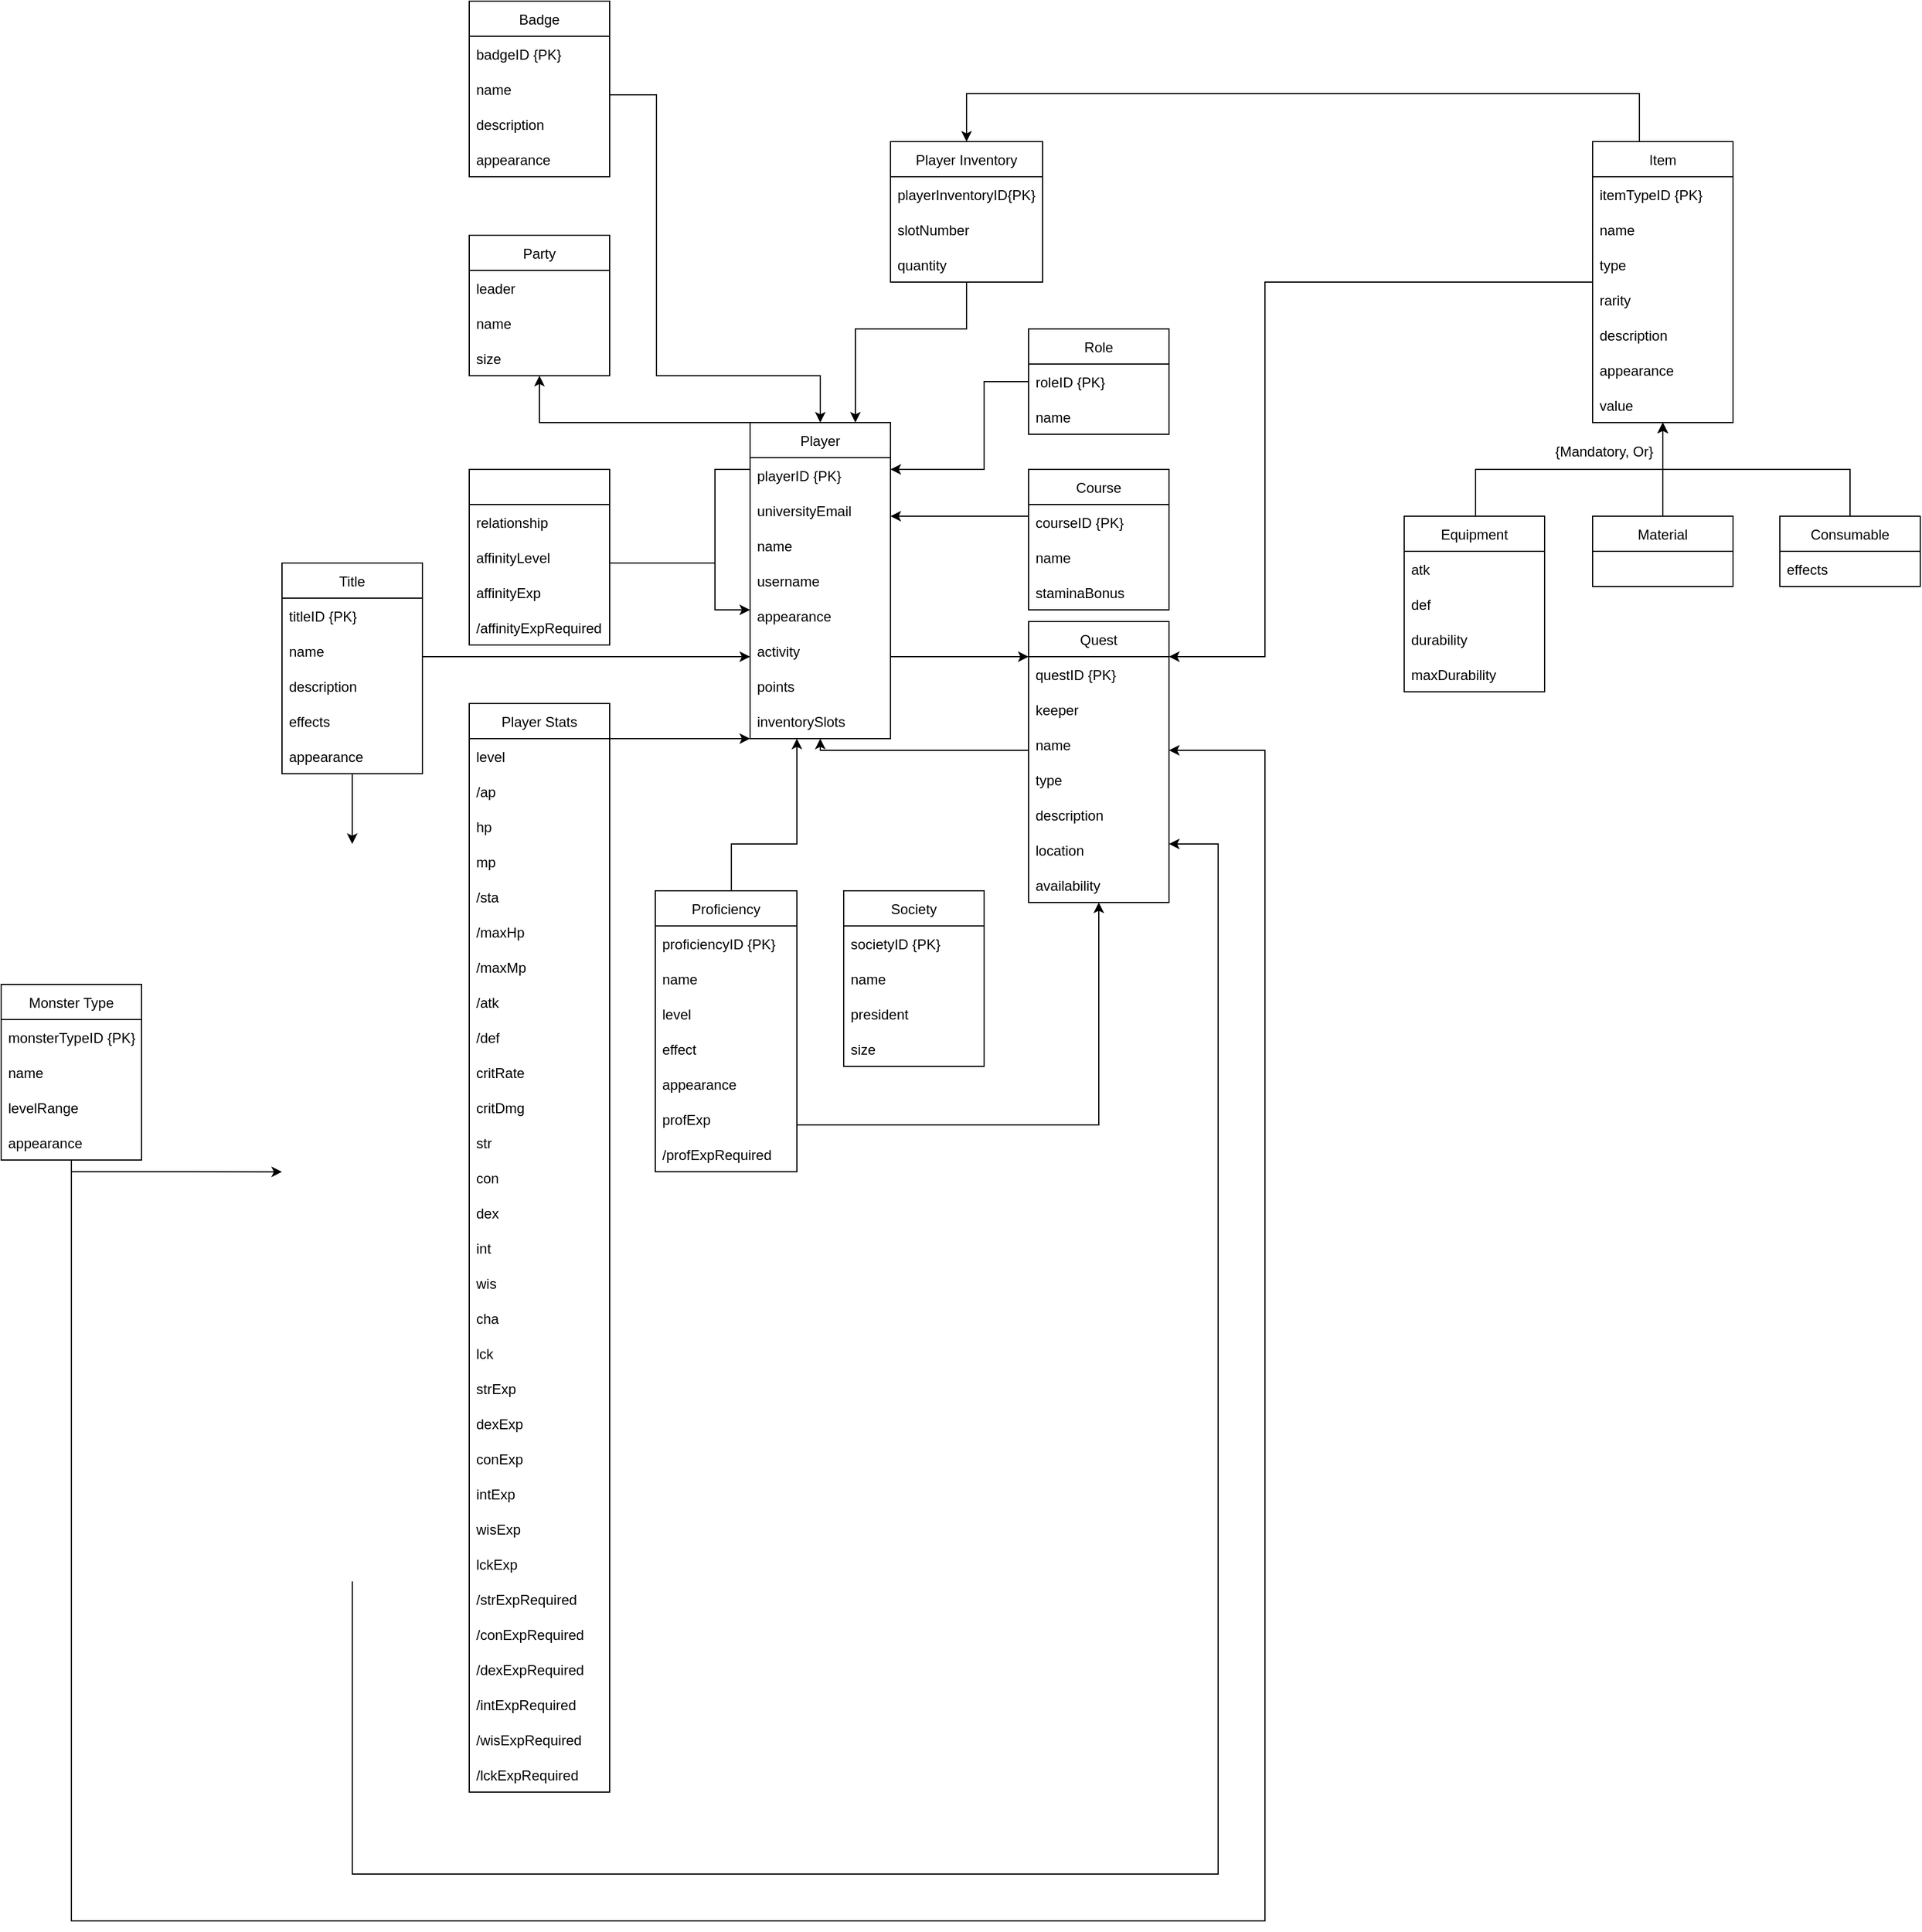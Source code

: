 <mxfile version="16.5.1" type="device"><diagram id="wnsr5wRF0LqQwmhn-hM7" name="Page-1"><mxGraphModel dx="2425" dy="1980" grid="1" gridSize="10" guides="1" tooltips="1" connect="1" arrows="1" fold="1" page="1" pageScale="1" pageWidth="827" pageHeight="1169" math="0" shadow="0"><root><mxCell id="0"/><mxCell id="1" parent="0"/><mxCell id="oxIqMYcajegTAHgUlQGs-1" style="edgeStyle=orthogonalEdgeStyle;rounded=0;orthogonalLoop=1;jettySize=auto;html=1;endArrow=classic;endFill=1;strokeColor=default;" edge="1" parent="1" source="oxIqMYcajegTAHgUlQGs-3" target="oxIqMYcajegTAHgUlQGs-113"><mxGeometry relative="1" as="geometry"><Array as="points"><mxPoint x="440" y="240"/><mxPoint x="440" y="240"/></Array></mxGeometry></mxCell><mxCell id="oxIqMYcajegTAHgUlQGs-2" style="edgeStyle=orthogonalEdgeStyle;rounded=0;orthogonalLoop=1;jettySize=auto;html=1;endArrow=classic;endFill=1;strokeColor=default;" edge="1" parent="1" source="oxIqMYcajegTAHgUlQGs-3" target="oxIqMYcajegTAHgUlQGs-151"><mxGeometry relative="1" as="geometry"><Array as="points"><mxPoint x="60" y="40"/></Array></mxGeometry></mxCell><mxCell id="oxIqMYcajegTAHgUlQGs-3" value="Player" style="swimlane;fontStyle=0;childLayout=stackLayout;horizontal=1;startSize=30;horizontalStack=0;resizeParent=1;resizeParentMax=0;resizeLast=0;collapsible=1;marginBottom=0;" vertex="1" parent="1"><mxGeometry x="240" y="40" width="120" height="270" as="geometry"/></mxCell><mxCell id="oxIqMYcajegTAHgUlQGs-4" value="playerID {PK}" style="text;strokeColor=none;fillColor=none;align=left;verticalAlign=middle;spacingLeft=4;spacingRight=4;overflow=hidden;points=[[0,0.5],[1,0.5]];portConstraint=eastwest;rotatable=0;" vertex="1" parent="oxIqMYcajegTAHgUlQGs-3"><mxGeometry y="30" width="120" height="30" as="geometry"/></mxCell><mxCell id="oxIqMYcajegTAHgUlQGs-5" value="universityEmail" style="text;strokeColor=none;fillColor=none;align=left;verticalAlign=middle;spacingLeft=4;spacingRight=4;overflow=hidden;points=[[0,0.5],[1,0.5]];portConstraint=eastwest;rotatable=0;" vertex="1" parent="oxIqMYcajegTAHgUlQGs-3"><mxGeometry y="60" width="120" height="30" as="geometry"/></mxCell><mxCell id="oxIqMYcajegTAHgUlQGs-6" value="name" style="text;strokeColor=none;fillColor=none;align=left;verticalAlign=middle;spacingLeft=4;spacingRight=4;overflow=hidden;points=[[0,0.5],[1,0.5]];portConstraint=eastwest;rotatable=0;" vertex="1" parent="oxIqMYcajegTAHgUlQGs-3"><mxGeometry y="90" width="120" height="30" as="geometry"/></mxCell><mxCell id="oxIqMYcajegTAHgUlQGs-7" value="username" style="text;strokeColor=none;fillColor=none;align=left;verticalAlign=middle;spacingLeft=4;spacingRight=4;overflow=hidden;points=[[0,0.5],[1,0.5]];portConstraint=eastwest;rotatable=0;" vertex="1" parent="oxIqMYcajegTAHgUlQGs-3"><mxGeometry y="120" width="120" height="30" as="geometry"/></mxCell><mxCell id="oxIqMYcajegTAHgUlQGs-8" value="appearance" style="text;strokeColor=none;fillColor=none;align=left;verticalAlign=middle;spacingLeft=4;spacingRight=4;overflow=hidden;points=[[0,0.5],[1,0.5]];portConstraint=eastwest;rotatable=0;" vertex="1" parent="oxIqMYcajegTAHgUlQGs-3"><mxGeometry y="150" width="120" height="30" as="geometry"/></mxCell><mxCell id="oxIqMYcajegTAHgUlQGs-9" value="activity" style="text;strokeColor=none;fillColor=none;align=left;verticalAlign=middle;spacingLeft=4;spacingRight=4;overflow=hidden;points=[[0,0.5],[1,0.5]];portConstraint=eastwest;rotatable=0;" vertex="1" parent="oxIqMYcajegTAHgUlQGs-3"><mxGeometry y="180" width="120" height="30" as="geometry"/></mxCell><mxCell id="oxIqMYcajegTAHgUlQGs-10" value="points" style="text;strokeColor=none;fillColor=none;align=left;verticalAlign=middle;spacingLeft=4;spacingRight=4;overflow=hidden;points=[[0,0.5],[1,0.5]];portConstraint=eastwest;rotatable=0;" vertex="1" parent="oxIqMYcajegTAHgUlQGs-3"><mxGeometry y="210" width="120" height="30" as="geometry"/></mxCell><mxCell id="oxIqMYcajegTAHgUlQGs-11" value="inventorySlots" style="text;strokeColor=none;fillColor=none;align=left;verticalAlign=middle;spacingLeft=4;spacingRight=4;overflow=hidden;points=[[0,0.5],[1,0.5]];portConstraint=eastwest;rotatable=0;" vertex="1" parent="oxIqMYcajegTAHgUlQGs-3"><mxGeometry y="240" width="120" height="30" as="geometry"/></mxCell><mxCell id="oxIqMYcajegTAHgUlQGs-13" style="edgeStyle=orthogonalEdgeStyle;rounded=0;orthogonalLoop=1;jettySize=auto;html=1;endArrow=classic;endFill=1;strokeColor=default;" edge="1" parent="1" source="oxIqMYcajegTAHgUlQGs-14" target="oxIqMYcajegTAHgUlQGs-3"><mxGeometry relative="1" as="geometry"><Array as="points"><mxPoint x="240" y="290"/><mxPoint x="240" y="290"/></Array></mxGeometry></mxCell><mxCell id="oxIqMYcajegTAHgUlQGs-14" value="Player Stats" style="swimlane;fontStyle=0;childLayout=stackLayout;horizontal=1;startSize=30;horizontalStack=0;resizeParent=1;resizeParentMax=0;resizeLast=0;collapsible=1;marginBottom=0;" vertex="1" parent="1"><mxGeometry y="280" width="120" height="930" as="geometry"/></mxCell><mxCell id="oxIqMYcajegTAHgUlQGs-16" value="level" style="text;strokeColor=none;fillColor=none;align=left;verticalAlign=middle;spacingLeft=4;spacingRight=4;overflow=hidden;points=[[0,0.5],[1,0.5]];portConstraint=eastwest;rotatable=0;" vertex="1" parent="oxIqMYcajegTAHgUlQGs-14"><mxGeometry y="30" width="120" height="30" as="geometry"/></mxCell><mxCell id="oxIqMYcajegTAHgUlQGs-17" value="/ap" style="text;strokeColor=none;fillColor=none;align=left;verticalAlign=middle;spacingLeft=4;spacingRight=4;overflow=hidden;points=[[0,0.5],[1,0.5]];portConstraint=eastwest;rotatable=0;" vertex="1" parent="oxIqMYcajegTAHgUlQGs-14"><mxGeometry y="60" width="120" height="30" as="geometry"/></mxCell><mxCell id="oxIqMYcajegTAHgUlQGs-18" value="hp" style="text;strokeColor=none;fillColor=none;align=left;verticalAlign=middle;spacingLeft=4;spacingRight=4;overflow=hidden;points=[[0,0.5],[1,0.5]];portConstraint=eastwest;rotatable=0;" vertex="1" parent="oxIqMYcajegTAHgUlQGs-14"><mxGeometry y="90" width="120" height="30" as="geometry"/></mxCell><mxCell id="oxIqMYcajegTAHgUlQGs-19" value="mp" style="text;strokeColor=none;fillColor=none;align=left;verticalAlign=middle;spacingLeft=4;spacingRight=4;overflow=hidden;points=[[0,0.5],[1,0.5]];portConstraint=eastwest;rotatable=0;" vertex="1" parent="oxIqMYcajegTAHgUlQGs-14"><mxGeometry y="120" width="120" height="30" as="geometry"/></mxCell><mxCell id="oxIqMYcajegTAHgUlQGs-20" value="/sta" style="text;strokeColor=none;fillColor=none;align=left;verticalAlign=middle;spacingLeft=4;spacingRight=4;overflow=hidden;points=[[0,0.5],[1,0.5]];portConstraint=eastwest;rotatable=0;" vertex="1" parent="oxIqMYcajegTAHgUlQGs-14"><mxGeometry y="150" width="120" height="30" as="geometry"/></mxCell><mxCell id="oxIqMYcajegTAHgUlQGs-21" value="/maxHp" style="text;strokeColor=none;fillColor=none;align=left;verticalAlign=middle;spacingLeft=4;spacingRight=4;overflow=hidden;points=[[0,0.5],[1,0.5]];portConstraint=eastwest;rotatable=0;" vertex="1" parent="oxIqMYcajegTAHgUlQGs-14"><mxGeometry y="180" width="120" height="30" as="geometry"/></mxCell><mxCell id="oxIqMYcajegTAHgUlQGs-22" value="/maxMp" style="text;strokeColor=none;fillColor=none;align=left;verticalAlign=middle;spacingLeft=4;spacingRight=4;overflow=hidden;points=[[0,0.5],[1,0.5]];portConstraint=eastwest;rotatable=0;" vertex="1" parent="oxIqMYcajegTAHgUlQGs-14"><mxGeometry y="210" width="120" height="30" as="geometry"/></mxCell><mxCell id="oxIqMYcajegTAHgUlQGs-23" value="/atk" style="text;strokeColor=none;fillColor=none;align=left;verticalAlign=middle;spacingLeft=4;spacingRight=4;overflow=hidden;points=[[0,0.5],[1,0.5]];portConstraint=eastwest;rotatable=0;" vertex="1" parent="oxIqMYcajegTAHgUlQGs-14"><mxGeometry y="240" width="120" height="30" as="geometry"/></mxCell><mxCell id="oxIqMYcajegTAHgUlQGs-24" value="/def" style="text;strokeColor=none;fillColor=none;align=left;verticalAlign=middle;spacingLeft=4;spacingRight=4;overflow=hidden;points=[[0,0.5],[1,0.5]];portConstraint=eastwest;rotatable=0;" vertex="1" parent="oxIqMYcajegTAHgUlQGs-14"><mxGeometry y="270" width="120" height="30" as="geometry"/></mxCell><mxCell id="oxIqMYcajegTAHgUlQGs-25" value="critRate" style="text;strokeColor=none;fillColor=none;align=left;verticalAlign=middle;spacingLeft=4;spacingRight=4;overflow=hidden;points=[[0,0.5],[1,0.5]];portConstraint=eastwest;rotatable=0;" vertex="1" parent="oxIqMYcajegTAHgUlQGs-14"><mxGeometry y="300" width="120" height="30" as="geometry"/></mxCell><mxCell id="oxIqMYcajegTAHgUlQGs-26" value="critDmg" style="text;strokeColor=none;fillColor=none;align=left;verticalAlign=middle;spacingLeft=4;spacingRight=4;overflow=hidden;points=[[0,0.5],[1,0.5]];portConstraint=eastwest;rotatable=0;" vertex="1" parent="oxIqMYcajegTAHgUlQGs-14"><mxGeometry y="330" width="120" height="30" as="geometry"/></mxCell><mxCell id="oxIqMYcajegTAHgUlQGs-27" value="str" style="text;strokeColor=none;fillColor=none;align=left;verticalAlign=middle;spacingLeft=4;spacingRight=4;overflow=hidden;points=[[0,0.5],[1,0.5]];portConstraint=eastwest;rotatable=0;" vertex="1" parent="oxIqMYcajegTAHgUlQGs-14"><mxGeometry y="360" width="120" height="30" as="geometry"/></mxCell><mxCell id="oxIqMYcajegTAHgUlQGs-28" value="con" style="text;strokeColor=none;fillColor=none;align=left;verticalAlign=middle;spacingLeft=4;spacingRight=4;overflow=hidden;points=[[0,0.5],[1,0.5]];portConstraint=eastwest;rotatable=0;" vertex="1" parent="oxIqMYcajegTAHgUlQGs-14"><mxGeometry y="390" width="120" height="30" as="geometry"/></mxCell><mxCell id="oxIqMYcajegTAHgUlQGs-29" value="dex" style="text;strokeColor=none;fillColor=none;align=left;verticalAlign=middle;spacingLeft=4;spacingRight=4;overflow=hidden;points=[[0,0.5],[1,0.5]];portConstraint=eastwest;rotatable=0;" vertex="1" parent="oxIqMYcajegTAHgUlQGs-14"><mxGeometry y="420" width="120" height="30" as="geometry"/></mxCell><mxCell id="oxIqMYcajegTAHgUlQGs-30" value="int" style="text;strokeColor=none;fillColor=none;align=left;verticalAlign=middle;spacingLeft=4;spacingRight=4;overflow=hidden;points=[[0,0.5],[1,0.5]];portConstraint=eastwest;rotatable=0;" vertex="1" parent="oxIqMYcajegTAHgUlQGs-14"><mxGeometry y="450" width="120" height="30" as="geometry"/></mxCell><mxCell id="oxIqMYcajegTAHgUlQGs-31" value="wis" style="text;strokeColor=none;fillColor=none;align=left;verticalAlign=middle;spacingLeft=4;spacingRight=4;overflow=hidden;points=[[0,0.5],[1,0.5]];portConstraint=eastwest;rotatable=0;" vertex="1" parent="oxIqMYcajegTAHgUlQGs-14"><mxGeometry y="480" width="120" height="30" as="geometry"/></mxCell><mxCell id="oxIqMYcajegTAHgUlQGs-32" value="cha" style="text;strokeColor=none;fillColor=none;align=left;verticalAlign=middle;spacingLeft=4;spacingRight=4;overflow=hidden;points=[[0,0.5],[1,0.5]];portConstraint=eastwest;rotatable=0;" vertex="1" parent="oxIqMYcajegTAHgUlQGs-14"><mxGeometry y="510" width="120" height="30" as="geometry"/></mxCell><mxCell id="oxIqMYcajegTAHgUlQGs-33" value="lck" style="text;strokeColor=none;fillColor=none;align=left;verticalAlign=middle;spacingLeft=4;spacingRight=4;overflow=hidden;points=[[0,0.5],[1,0.5]];portConstraint=eastwest;rotatable=0;" vertex="1" parent="oxIqMYcajegTAHgUlQGs-14"><mxGeometry y="540" width="120" height="30" as="geometry"/></mxCell><mxCell id="oxIqMYcajegTAHgUlQGs-34" value="strExp" style="text;strokeColor=none;fillColor=none;align=left;verticalAlign=middle;spacingLeft=4;spacingRight=4;overflow=hidden;points=[[0,0.5],[1,0.5]];portConstraint=eastwest;rotatable=0;" vertex="1" parent="oxIqMYcajegTAHgUlQGs-14"><mxGeometry y="570" width="120" height="30" as="geometry"/></mxCell><mxCell id="oxIqMYcajegTAHgUlQGs-35" value="dexExp" style="text;strokeColor=none;fillColor=none;align=left;verticalAlign=middle;spacingLeft=4;spacingRight=4;overflow=hidden;points=[[0,0.5],[1,0.5]];portConstraint=eastwest;rotatable=0;" vertex="1" parent="oxIqMYcajegTAHgUlQGs-14"><mxGeometry y="600" width="120" height="30" as="geometry"/></mxCell><mxCell id="oxIqMYcajegTAHgUlQGs-36" value="conExp" style="text;strokeColor=none;fillColor=none;align=left;verticalAlign=middle;spacingLeft=4;spacingRight=4;overflow=hidden;points=[[0,0.5],[1,0.5]];portConstraint=eastwest;rotatable=0;" vertex="1" parent="oxIqMYcajegTAHgUlQGs-14"><mxGeometry y="630" width="120" height="30" as="geometry"/></mxCell><mxCell id="oxIqMYcajegTAHgUlQGs-37" value="intExp" style="text;strokeColor=none;fillColor=none;align=left;verticalAlign=middle;spacingLeft=4;spacingRight=4;overflow=hidden;points=[[0,0.5],[1,0.5]];portConstraint=eastwest;rotatable=0;" vertex="1" parent="oxIqMYcajegTAHgUlQGs-14"><mxGeometry y="660" width="120" height="30" as="geometry"/></mxCell><mxCell id="oxIqMYcajegTAHgUlQGs-38" value="wisExp" style="text;strokeColor=none;fillColor=none;align=left;verticalAlign=middle;spacingLeft=4;spacingRight=4;overflow=hidden;points=[[0,0.5],[1,0.5]];portConstraint=eastwest;rotatable=0;" vertex="1" parent="oxIqMYcajegTAHgUlQGs-14"><mxGeometry y="690" width="120" height="30" as="geometry"/></mxCell><mxCell id="oxIqMYcajegTAHgUlQGs-39" value="lckExp" style="text;strokeColor=none;fillColor=none;align=left;verticalAlign=middle;spacingLeft=4;spacingRight=4;overflow=hidden;points=[[0,0.5],[1,0.5]];portConstraint=eastwest;rotatable=0;" vertex="1" parent="oxIqMYcajegTAHgUlQGs-14"><mxGeometry y="720" width="120" height="30" as="geometry"/></mxCell><mxCell id="oxIqMYcajegTAHgUlQGs-40" value="/strExpRequired" style="text;strokeColor=none;fillColor=none;align=left;verticalAlign=middle;spacingLeft=4;spacingRight=4;overflow=hidden;points=[[0,0.5],[1,0.5]];portConstraint=eastwest;rotatable=0;" vertex="1" parent="oxIqMYcajegTAHgUlQGs-14"><mxGeometry y="750" width="120" height="30" as="geometry"/></mxCell><mxCell id="oxIqMYcajegTAHgUlQGs-41" value="/conExpRequired" style="text;strokeColor=none;fillColor=none;align=left;verticalAlign=middle;spacingLeft=4;spacingRight=4;overflow=hidden;points=[[0,0.5],[1,0.5]];portConstraint=eastwest;rotatable=0;" vertex="1" parent="oxIqMYcajegTAHgUlQGs-14"><mxGeometry y="780" width="120" height="30" as="geometry"/></mxCell><mxCell id="oxIqMYcajegTAHgUlQGs-42" value="/dexExpRequired" style="text;strokeColor=none;fillColor=none;align=left;verticalAlign=middle;spacingLeft=4;spacingRight=4;overflow=hidden;points=[[0,0.5],[1,0.5]];portConstraint=eastwest;rotatable=0;" vertex="1" parent="oxIqMYcajegTAHgUlQGs-14"><mxGeometry y="810" width="120" height="30" as="geometry"/></mxCell><mxCell id="oxIqMYcajegTAHgUlQGs-43" value="/intExpRequired" style="text;strokeColor=none;fillColor=none;align=left;verticalAlign=middle;spacingLeft=4;spacingRight=4;overflow=hidden;points=[[0,0.5],[1,0.5]];portConstraint=eastwest;rotatable=0;" vertex="1" parent="oxIqMYcajegTAHgUlQGs-14"><mxGeometry y="840" width="120" height="30" as="geometry"/></mxCell><mxCell id="oxIqMYcajegTAHgUlQGs-44" value="/wisExpRequired" style="text;strokeColor=none;fillColor=none;align=left;verticalAlign=middle;spacingLeft=4;spacingRight=4;overflow=hidden;points=[[0,0.5],[1,0.5]];portConstraint=eastwest;rotatable=0;" vertex="1" parent="oxIqMYcajegTAHgUlQGs-14"><mxGeometry y="870" width="120" height="30" as="geometry"/></mxCell><mxCell id="oxIqMYcajegTAHgUlQGs-45" value="/lckExpRequired" style="text;strokeColor=none;fillColor=none;align=left;verticalAlign=middle;spacingLeft=4;spacingRight=4;overflow=hidden;points=[[0,0.5],[1,0.5]];portConstraint=eastwest;rotatable=0;" vertex="1" parent="oxIqMYcajegTAHgUlQGs-14"><mxGeometry y="900" width="120" height="30" as="geometry"/></mxCell><mxCell id="oxIqMYcajegTAHgUlQGs-46" style="edgeStyle=orthogonalEdgeStyle;rounded=0;orthogonalLoop=1;jettySize=auto;html=1;endArrow=classic;endFill=1;strokeColor=default;" edge="1" parent="1" target="oxIqMYcajegTAHgUlQGs-113"><mxGeometry relative="1" as="geometry"><Array as="points"><mxPoint x="-100" y="1280"/><mxPoint x="640" y="1280"/><mxPoint x="640" y="400"/></Array><mxPoint x="-99.909" y="1030" as="sourcePoint"/></mxGeometry></mxCell><mxCell id="oxIqMYcajegTAHgUlQGs-68" style="edgeStyle=orthogonalEdgeStyle;rounded=0;orthogonalLoop=1;jettySize=auto;html=1;endArrow=classic;endFill=1;strokeColor=default;" edge="1" parent="1" source="oxIqMYcajegTAHgUlQGs-70"><mxGeometry relative="1" as="geometry"><Array as="points"><mxPoint x="-240" y="680"/><mxPoint x="-240" y="680"/></Array><mxPoint x="-160" y="680.091" as="targetPoint"/></mxGeometry></mxCell><mxCell id="oxIqMYcajegTAHgUlQGs-69" style="edgeStyle=orthogonalEdgeStyle;rounded=0;orthogonalLoop=1;jettySize=auto;html=1;endArrow=classic;endFill=1;strokeColor=default;" edge="1" parent="1" source="oxIqMYcajegTAHgUlQGs-70" target="oxIqMYcajegTAHgUlQGs-113"><mxGeometry relative="1" as="geometry"><Array as="points"><mxPoint x="-340" y="1320"/><mxPoint x="680" y="1320"/><mxPoint x="680" y="320"/></Array></mxGeometry></mxCell><mxCell id="oxIqMYcajegTAHgUlQGs-70" value="Monster Type" style="swimlane;fontStyle=0;childLayout=stackLayout;horizontal=1;startSize=30;horizontalStack=0;resizeParent=1;resizeParentMax=0;resizeLast=0;collapsible=1;marginBottom=0;" vertex="1" parent="1"><mxGeometry x="-400" y="520" width="120" height="150" as="geometry"/></mxCell><mxCell id="oxIqMYcajegTAHgUlQGs-71" value="monsterTypeID {PK}" style="text;strokeColor=none;fillColor=none;align=left;verticalAlign=middle;spacingLeft=4;spacingRight=4;overflow=hidden;points=[[0,0.5],[1,0.5]];portConstraint=eastwest;rotatable=0;" vertex="1" parent="oxIqMYcajegTAHgUlQGs-70"><mxGeometry y="30" width="120" height="30" as="geometry"/></mxCell><mxCell id="oxIqMYcajegTAHgUlQGs-72" value="name" style="text;strokeColor=none;fillColor=none;align=left;verticalAlign=middle;spacingLeft=4;spacingRight=4;overflow=hidden;points=[[0,0.5],[1,0.5]];portConstraint=eastwest;rotatable=0;" vertex="1" parent="oxIqMYcajegTAHgUlQGs-70"><mxGeometry y="60" width="120" height="30" as="geometry"/></mxCell><mxCell id="oxIqMYcajegTAHgUlQGs-73" value="levelRange" style="text;strokeColor=none;fillColor=none;align=left;verticalAlign=middle;spacingLeft=4;spacingRight=4;overflow=hidden;points=[[0,0.5],[1,0.5]];portConstraint=eastwest;rotatable=0;" vertex="1" parent="oxIqMYcajegTAHgUlQGs-70"><mxGeometry y="90" width="120" height="30" as="geometry"/></mxCell><mxCell id="oxIqMYcajegTAHgUlQGs-74" value="appearance" style="text;strokeColor=none;fillColor=none;align=left;verticalAlign=middle;spacingLeft=4;spacingRight=4;overflow=hidden;points=[[0,0.5],[1,0.5]];portConstraint=eastwest;rotatable=0;" vertex="1" parent="oxIqMYcajegTAHgUlQGs-70"><mxGeometry y="120" width="120" height="30" as="geometry"/></mxCell><mxCell id="oxIqMYcajegTAHgUlQGs-83" style="edgeStyle=orthogonalEdgeStyle;rounded=0;orthogonalLoop=1;jettySize=auto;html=1;endArrow=classic;endFill=1;strokeColor=default;" edge="1" parent="1" source="oxIqMYcajegTAHgUlQGs-84" target="oxIqMYcajegTAHgUlQGs-164"><mxGeometry relative="1" as="geometry"><Array as="points"><mxPoint x="860" y="80"/><mxPoint x="1020" y="80"/></Array></mxGeometry></mxCell><mxCell id="oxIqMYcajegTAHgUlQGs-84" value="Equipment" style="swimlane;fontStyle=0;childLayout=stackLayout;horizontal=1;startSize=30;horizontalStack=0;resizeParent=1;resizeParentMax=0;resizeLast=0;collapsible=1;marginBottom=0;" vertex="1" parent="1"><mxGeometry x="799" y="120" width="120" height="150" as="geometry"/></mxCell><mxCell id="oxIqMYcajegTAHgUlQGs-85" value="atk" style="text;strokeColor=none;fillColor=none;align=left;verticalAlign=middle;spacingLeft=4;spacingRight=4;overflow=hidden;points=[[0,0.5],[1,0.5]];portConstraint=eastwest;rotatable=0;" vertex="1" parent="oxIqMYcajegTAHgUlQGs-84"><mxGeometry y="30" width="120" height="30" as="geometry"/></mxCell><mxCell id="oxIqMYcajegTAHgUlQGs-86" value="def" style="text;strokeColor=none;fillColor=none;align=left;verticalAlign=middle;spacingLeft=4;spacingRight=4;overflow=hidden;points=[[0,0.5],[1,0.5]];portConstraint=eastwest;rotatable=0;" vertex="1" parent="oxIqMYcajegTAHgUlQGs-84"><mxGeometry y="60" width="120" height="30" as="geometry"/></mxCell><mxCell id="oxIqMYcajegTAHgUlQGs-90" value="durability" style="text;strokeColor=none;fillColor=none;align=left;verticalAlign=middle;spacingLeft=4;spacingRight=4;overflow=hidden;points=[[0,0.5],[1,0.5]];portConstraint=eastwest;rotatable=0;" vertex="1" parent="oxIqMYcajegTAHgUlQGs-84"><mxGeometry y="90" width="120" height="30" as="geometry"/></mxCell><mxCell id="oxIqMYcajegTAHgUlQGs-91" value="maxDurability" style="text;strokeColor=none;fillColor=none;align=left;verticalAlign=middle;spacingLeft=4;spacingRight=4;overflow=hidden;points=[[0,0.5],[1,0.5]];portConstraint=eastwest;rotatable=0;" vertex="1" parent="oxIqMYcajegTAHgUlQGs-84"><mxGeometry y="120" width="120" height="30" as="geometry"/></mxCell><mxCell id="oxIqMYcajegTAHgUlQGs-92" style="edgeStyle=orthogonalEdgeStyle;rounded=0;orthogonalLoop=1;jettySize=auto;html=1;endArrow=classic;endFill=1;strokeColor=default;" edge="1" parent="1" source="oxIqMYcajegTAHgUlQGs-94" target="oxIqMYcajegTAHgUlQGs-3"><mxGeometry relative="1" as="geometry"><Array as="points"><mxPoint x="110" y="240"/><mxPoint x="110" y="240"/></Array></mxGeometry></mxCell><mxCell id="oxIqMYcajegTAHgUlQGs-93" style="edgeStyle=orthogonalEdgeStyle;rounded=0;orthogonalLoop=1;jettySize=auto;html=1;endArrow=classic;endFill=1;strokeColor=default;" edge="1" parent="1" source="oxIqMYcajegTAHgUlQGs-94"><mxGeometry relative="1" as="geometry"><mxPoint x="-100" y="400" as="targetPoint"/></mxGeometry></mxCell><mxCell id="oxIqMYcajegTAHgUlQGs-94" value="Title" style="swimlane;fontStyle=0;childLayout=stackLayout;horizontal=1;startSize=30;horizontalStack=0;resizeParent=1;resizeParentMax=0;resizeLast=0;collapsible=1;marginBottom=0;" vertex="1" parent="1"><mxGeometry x="-160" y="160" width="120" height="180" as="geometry"/></mxCell><mxCell id="oxIqMYcajegTAHgUlQGs-95" value="titleID {PK}" style="text;strokeColor=none;fillColor=none;align=left;verticalAlign=middle;spacingLeft=4;spacingRight=4;overflow=hidden;points=[[0,0.5],[1,0.5]];portConstraint=eastwest;rotatable=0;" vertex="1" parent="oxIqMYcajegTAHgUlQGs-94"><mxGeometry y="30" width="120" height="30" as="geometry"/></mxCell><mxCell id="oxIqMYcajegTAHgUlQGs-96" value="name" style="text;strokeColor=none;fillColor=none;align=left;verticalAlign=middle;spacingLeft=4;spacingRight=4;overflow=hidden;points=[[0,0.5],[1,0.5]];portConstraint=eastwest;rotatable=0;" vertex="1" parent="oxIqMYcajegTAHgUlQGs-94"><mxGeometry y="60" width="120" height="30" as="geometry"/></mxCell><mxCell id="oxIqMYcajegTAHgUlQGs-97" value="description" style="text;strokeColor=none;fillColor=none;align=left;verticalAlign=middle;spacingLeft=4;spacingRight=4;overflow=hidden;points=[[0,0.5],[1,0.5]];portConstraint=eastwest;rotatable=0;" vertex="1" parent="oxIqMYcajegTAHgUlQGs-94"><mxGeometry y="90" width="120" height="30" as="geometry"/></mxCell><mxCell id="oxIqMYcajegTAHgUlQGs-98" value="effects" style="text;strokeColor=none;fillColor=none;align=left;verticalAlign=middle;spacingLeft=4;spacingRight=4;overflow=hidden;points=[[0,0.5],[1,0.5]];portConstraint=eastwest;rotatable=0;" vertex="1" parent="oxIqMYcajegTAHgUlQGs-94"><mxGeometry y="120" width="120" height="30" as="geometry"/></mxCell><mxCell id="oxIqMYcajegTAHgUlQGs-99" value="appearance" style="text;strokeColor=none;fillColor=none;align=left;verticalAlign=middle;spacingLeft=4;spacingRight=4;overflow=hidden;points=[[0,0.5],[1,0.5]];portConstraint=eastwest;rotatable=0;" vertex="1" parent="oxIqMYcajegTAHgUlQGs-94"><mxGeometry y="150" width="120" height="30" as="geometry"/></mxCell><mxCell id="oxIqMYcajegTAHgUlQGs-106" style="edgeStyle=orthogonalEdgeStyle;rounded=0;orthogonalLoop=1;jettySize=auto;html=1;endArrow=classic;endFill=1;strokeColor=default;" edge="1" parent="1" source="oxIqMYcajegTAHgUlQGs-107" target="oxIqMYcajegTAHgUlQGs-3"><mxGeometry relative="1" as="geometry"><mxPoint x="220" y="153" as="targetPoint"/><Array as="points"><mxPoint x="160" y="-240"/><mxPoint x="160"/><mxPoint x="300"/></Array></mxGeometry></mxCell><mxCell id="oxIqMYcajegTAHgUlQGs-107" value="Badge" style="swimlane;fontStyle=0;childLayout=stackLayout;horizontal=1;startSize=30;horizontalStack=0;resizeParent=1;resizeParentMax=0;resizeLast=0;collapsible=1;marginBottom=0;" vertex="1" parent="1"><mxGeometry y="-320" width="120" height="150" as="geometry"/></mxCell><mxCell id="oxIqMYcajegTAHgUlQGs-108" value="badgeID {PK}" style="text;strokeColor=none;fillColor=none;align=left;verticalAlign=middle;spacingLeft=4;spacingRight=4;overflow=hidden;points=[[0,0.5],[1,0.5]];portConstraint=eastwest;rotatable=0;" vertex="1" parent="oxIqMYcajegTAHgUlQGs-107"><mxGeometry y="30" width="120" height="30" as="geometry"/></mxCell><mxCell id="oxIqMYcajegTAHgUlQGs-109" value="name" style="text;strokeColor=none;fillColor=none;align=left;verticalAlign=middle;spacingLeft=4;spacingRight=4;overflow=hidden;points=[[0,0.5],[1,0.5]];portConstraint=eastwest;rotatable=0;" vertex="1" parent="oxIqMYcajegTAHgUlQGs-107"><mxGeometry y="60" width="120" height="30" as="geometry"/></mxCell><mxCell id="oxIqMYcajegTAHgUlQGs-110" value="description" style="text;strokeColor=none;fillColor=none;align=left;verticalAlign=middle;spacingLeft=4;spacingRight=4;overflow=hidden;points=[[0,0.5],[1,0.5]];portConstraint=eastwest;rotatable=0;" vertex="1" parent="oxIqMYcajegTAHgUlQGs-107"><mxGeometry y="90" width="120" height="30" as="geometry"/></mxCell><mxCell id="oxIqMYcajegTAHgUlQGs-111" value="appearance" style="text;strokeColor=none;fillColor=none;align=left;verticalAlign=middle;spacingLeft=4;spacingRight=4;overflow=hidden;points=[[0,0.5],[1,0.5]];portConstraint=eastwest;rotatable=0;" vertex="1" parent="oxIqMYcajegTAHgUlQGs-107"><mxGeometry y="120" width="120" height="30" as="geometry"/></mxCell><mxCell id="oxIqMYcajegTAHgUlQGs-112" style="edgeStyle=orthogonalEdgeStyle;rounded=0;orthogonalLoop=1;jettySize=auto;html=1;endArrow=classic;endFill=1;strokeColor=default;" edge="1" parent="1" source="oxIqMYcajegTAHgUlQGs-113" target="oxIqMYcajegTAHgUlQGs-3"><mxGeometry relative="1" as="geometry"><Array as="points"><mxPoint x="440" y="320"/><mxPoint x="440" y="320"/></Array></mxGeometry></mxCell><mxCell id="oxIqMYcajegTAHgUlQGs-113" value="Quest" style="swimlane;fontStyle=0;childLayout=stackLayout;horizontal=1;startSize=30;horizontalStack=0;resizeParent=1;resizeParentMax=0;resizeLast=0;collapsible=1;marginBottom=0;" vertex="1" parent="1"><mxGeometry x="478" y="210" width="120" height="240" as="geometry"/></mxCell><mxCell id="oxIqMYcajegTAHgUlQGs-114" value="questID {PK}" style="text;strokeColor=none;fillColor=none;align=left;verticalAlign=middle;spacingLeft=4;spacingRight=4;overflow=hidden;points=[[0,0.5],[1,0.5]];portConstraint=eastwest;rotatable=0;" vertex="1" parent="oxIqMYcajegTAHgUlQGs-113"><mxGeometry y="30" width="120" height="30" as="geometry"/></mxCell><mxCell id="oxIqMYcajegTAHgUlQGs-115" value="keeper" style="text;strokeColor=none;fillColor=none;align=left;verticalAlign=middle;spacingLeft=4;spacingRight=4;overflow=hidden;points=[[0,0.5],[1,0.5]];portConstraint=eastwest;rotatable=0;" vertex="1" parent="oxIqMYcajegTAHgUlQGs-113"><mxGeometry y="60" width="120" height="30" as="geometry"/></mxCell><mxCell id="oxIqMYcajegTAHgUlQGs-116" value="name" style="text;strokeColor=none;fillColor=none;align=left;verticalAlign=middle;spacingLeft=4;spacingRight=4;overflow=hidden;points=[[0,0.5],[1,0.5]];portConstraint=eastwest;rotatable=0;" vertex="1" parent="oxIqMYcajegTAHgUlQGs-113"><mxGeometry y="90" width="120" height="30" as="geometry"/></mxCell><mxCell id="oxIqMYcajegTAHgUlQGs-117" value="type" style="text;strokeColor=none;fillColor=none;align=left;verticalAlign=middle;spacingLeft=4;spacingRight=4;overflow=hidden;points=[[0,0.5],[1,0.5]];portConstraint=eastwest;rotatable=0;" vertex="1" parent="oxIqMYcajegTAHgUlQGs-113"><mxGeometry y="120" width="120" height="30" as="geometry"/></mxCell><mxCell id="oxIqMYcajegTAHgUlQGs-118" value="description" style="text;strokeColor=none;fillColor=none;align=left;verticalAlign=middle;spacingLeft=4;spacingRight=4;overflow=hidden;points=[[0,0.5],[1,0.5]];portConstraint=eastwest;rotatable=0;" vertex="1" parent="oxIqMYcajegTAHgUlQGs-113"><mxGeometry y="150" width="120" height="30" as="geometry"/></mxCell><mxCell id="oxIqMYcajegTAHgUlQGs-119" value="location" style="text;strokeColor=none;fillColor=none;align=left;verticalAlign=middle;spacingLeft=4;spacingRight=4;overflow=hidden;points=[[0,0.5],[1,0.5]];portConstraint=eastwest;rotatable=0;" vertex="1" parent="oxIqMYcajegTAHgUlQGs-113"><mxGeometry y="180" width="120" height="30" as="geometry"/></mxCell><mxCell id="oxIqMYcajegTAHgUlQGs-120" value="availability" style="text;strokeColor=none;fillColor=none;align=left;verticalAlign=middle;spacingLeft=4;spacingRight=4;overflow=hidden;points=[[0,0.5],[1,0.5]];portConstraint=eastwest;rotatable=0;" vertex="1" parent="oxIqMYcajegTAHgUlQGs-113"><mxGeometry y="210" width="120" height="30" as="geometry"/></mxCell><mxCell id="oxIqMYcajegTAHgUlQGs-121" value="Society" style="swimlane;fontStyle=0;childLayout=stackLayout;horizontal=1;startSize=30;horizontalStack=0;resizeParent=1;resizeParentMax=0;resizeLast=0;collapsible=1;marginBottom=0;" vertex="1" parent="1"><mxGeometry x="320" y="440" width="120" height="150" as="geometry"/></mxCell><mxCell id="oxIqMYcajegTAHgUlQGs-122" value="societyID {PK}" style="text;strokeColor=none;fillColor=none;align=left;verticalAlign=middle;spacingLeft=4;spacingRight=4;overflow=hidden;points=[[0,0.5],[1,0.5]];portConstraint=eastwest;rotatable=0;" vertex="1" parent="oxIqMYcajegTAHgUlQGs-121"><mxGeometry y="30" width="120" height="30" as="geometry"/></mxCell><mxCell id="oxIqMYcajegTAHgUlQGs-123" value="name" style="text;strokeColor=none;fillColor=none;align=left;verticalAlign=middle;spacingLeft=4;spacingRight=4;overflow=hidden;points=[[0,0.5],[1,0.5]];portConstraint=eastwest;rotatable=0;" vertex="1" parent="oxIqMYcajegTAHgUlQGs-121"><mxGeometry y="60" width="120" height="30" as="geometry"/></mxCell><mxCell id="oxIqMYcajegTAHgUlQGs-124" value="president" style="text;strokeColor=none;fillColor=none;align=left;verticalAlign=middle;spacingLeft=4;spacingRight=4;overflow=hidden;points=[[0,0.5],[1,0.5]];portConstraint=eastwest;rotatable=0;" vertex="1" parent="oxIqMYcajegTAHgUlQGs-121"><mxGeometry y="90" width="120" height="30" as="geometry"/></mxCell><mxCell id="oxIqMYcajegTAHgUlQGs-125" value="size" style="text;strokeColor=none;fillColor=none;align=left;verticalAlign=middle;spacingLeft=4;spacingRight=4;overflow=hidden;points=[[0,0.5],[1,0.5]];portConstraint=eastwest;rotatable=0;" vertex="1" parent="oxIqMYcajegTAHgUlQGs-121"><mxGeometry y="120" width="120" height="30" as="geometry"/></mxCell><mxCell id="oxIqMYcajegTAHgUlQGs-126" style="edgeStyle=orthogonalEdgeStyle;rounded=0;orthogonalLoop=1;jettySize=auto;html=1;entryX=0.75;entryY=0;entryDx=0;entryDy=0;endArrow=classic;endFill=1;strokeColor=default;" edge="1" parent="1" source="oxIqMYcajegTAHgUlQGs-127" target="oxIqMYcajegTAHgUlQGs-3"><mxGeometry relative="1" as="geometry"><Array as="points"><mxPoint x="425" y="-40"/><mxPoint x="330" y="-40"/></Array></mxGeometry></mxCell><mxCell id="oxIqMYcajegTAHgUlQGs-127" value="Player Inventory" style="swimlane;fontStyle=0;childLayout=stackLayout;horizontal=1;startSize=30;horizontalStack=0;resizeParent=1;resizeParentMax=0;resizeLast=0;collapsible=1;marginBottom=0;" vertex="1" parent="1"><mxGeometry x="360" y="-200" width="130" height="120" as="geometry"/></mxCell><mxCell id="oxIqMYcajegTAHgUlQGs-128" value="playerInventoryID{PK}" style="text;strokeColor=none;fillColor=none;align=left;verticalAlign=middle;spacingLeft=4;spacingRight=4;overflow=hidden;points=[[0,0.5],[1,0.5]];portConstraint=eastwest;rotatable=0;" vertex="1" parent="oxIqMYcajegTAHgUlQGs-127"><mxGeometry y="30" width="130" height="30" as="geometry"/></mxCell><mxCell id="oxIqMYcajegTAHgUlQGs-129" value="slotNumber" style="text;strokeColor=none;fillColor=none;align=left;verticalAlign=middle;spacingLeft=4;spacingRight=4;overflow=hidden;points=[[0,0.5],[1,0.5]];portConstraint=eastwest;rotatable=0;" vertex="1" parent="oxIqMYcajegTAHgUlQGs-127"><mxGeometry y="60" width="130" height="30" as="geometry"/></mxCell><mxCell id="oxIqMYcajegTAHgUlQGs-130" value="quantity" style="text;strokeColor=none;fillColor=none;align=left;verticalAlign=middle;spacingLeft=4;spacingRight=4;overflow=hidden;points=[[0,0.5],[1,0.5]];portConstraint=eastwest;rotatable=0;" vertex="1" parent="oxIqMYcajegTAHgUlQGs-127"><mxGeometry y="90" width="130" height="30" as="geometry"/></mxCell><mxCell id="oxIqMYcajegTAHgUlQGs-138" style="edgeStyle=orthogonalEdgeStyle;rounded=0;orthogonalLoop=1;jettySize=auto;html=1;endArrow=classic;endFill=1;strokeColor=default;" edge="1" parent="1" source="oxIqMYcajegTAHgUlQGs-139" target="oxIqMYcajegTAHgUlQGs-3"><mxGeometry relative="1" as="geometry"><Array as="points"><mxPoint x="450" y="120"/><mxPoint x="450" y="120"/></Array></mxGeometry></mxCell><mxCell id="oxIqMYcajegTAHgUlQGs-139" value="Course" style="swimlane;fontStyle=0;childLayout=stackLayout;horizontal=1;startSize=30;horizontalStack=0;resizeParent=1;resizeParentMax=0;resizeLast=0;collapsible=1;marginBottom=0;" vertex="1" parent="1"><mxGeometry x="478" y="80" width="120" height="120" as="geometry"/></mxCell><mxCell id="oxIqMYcajegTAHgUlQGs-140" value="courseID {PK}" style="text;strokeColor=none;fillColor=none;align=left;verticalAlign=middle;spacingLeft=4;spacingRight=4;overflow=hidden;points=[[0,0.5],[1,0.5]];portConstraint=eastwest;rotatable=0;" vertex="1" parent="oxIqMYcajegTAHgUlQGs-139"><mxGeometry y="30" width="120" height="30" as="geometry"/></mxCell><mxCell id="oxIqMYcajegTAHgUlQGs-141" value="name" style="text;strokeColor=none;fillColor=none;align=left;verticalAlign=middle;spacingLeft=4;spacingRight=4;overflow=hidden;points=[[0,0.5],[1,0.5]];portConstraint=eastwest;rotatable=0;" vertex="1" parent="oxIqMYcajegTAHgUlQGs-139"><mxGeometry y="60" width="120" height="30" as="geometry"/></mxCell><mxCell id="oxIqMYcajegTAHgUlQGs-137" value="staminaBonus" style="text;strokeColor=none;fillColor=none;align=left;verticalAlign=middle;spacingLeft=4;spacingRight=4;overflow=hidden;points=[[0,0.5],[1,0.5]];portConstraint=eastwest;rotatable=0;" vertex="1" parent="oxIqMYcajegTAHgUlQGs-139"><mxGeometry y="90" width="120" height="30" as="geometry"/></mxCell><mxCell id="oxIqMYcajegTAHgUlQGs-142" style="edgeStyle=orthogonalEdgeStyle;rounded=0;orthogonalLoop=1;jettySize=auto;html=1;endArrow=classic;endFill=1;strokeColor=default;" edge="1" parent="1" source="oxIqMYcajegTAHgUlQGs-143" target="oxIqMYcajegTAHgUlQGs-3"><mxGeometry relative="1" as="geometry"><Array as="points"><mxPoint x="440" y="5"/><mxPoint x="440" y="80"/></Array></mxGeometry></mxCell><mxCell id="oxIqMYcajegTAHgUlQGs-143" value="Role" style="swimlane;fontStyle=0;childLayout=stackLayout;horizontal=1;startSize=30;horizontalStack=0;resizeParent=1;resizeParentMax=0;resizeLast=0;collapsible=1;marginBottom=0;" vertex="1" parent="1"><mxGeometry x="478" y="-40" width="120" height="90" as="geometry"/></mxCell><mxCell id="oxIqMYcajegTAHgUlQGs-144" value="roleID {PK}" style="text;strokeColor=none;fillColor=none;align=left;verticalAlign=middle;spacingLeft=4;spacingRight=4;overflow=hidden;points=[[0,0.5],[1,0.5]];portConstraint=eastwest;rotatable=0;" vertex="1" parent="oxIqMYcajegTAHgUlQGs-143"><mxGeometry y="30" width="120" height="30" as="geometry"/></mxCell><mxCell id="oxIqMYcajegTAHgUlQGs-145" value="name" style="text;strokeColor=none;fillColor=none;align=left;verticalAlign=middle;spacingLeft=4;spacingRight=4;overflow=hidden;points=[[0,0.5],[1,0.5]];portConstraint=eastwest;rotatable=0;" vertex="1" parent="oxIqMYcajegTAHgUlQGs-143"><mxGeometry y="60" width="120" height="30" as="geometry"/></mxCell><mxCell id="oxIqMYcajegTAHgUlQGs-151" value="Party" style="swimlane;fontStyle=0;childLayout=stackLayout;horizontal=1;startSize=30;horizontalStack=0;resizeParent=1;resizeParentMax=0;resizeLast=0;collapsible=1;marginBottom=0;" vertex="1" parent="1"><mxGeometry y="-120" width="120" height="120" as="geometry"/></mxCell><mxCell id="oxIqMYcajegTAHgUlQGs-152" value="leader" style="text;strokeColor=none;fillColor=none;align=left;verticalAlign=middle;spacingLeft=4;spacingRight=4;overflow=hidden;points=[[0,0.5],[1,0.5]];portConstraint=eastwest;rotatable=0;" vertex="1" parent="oxIqMYcajegTAHgUlQGs-151"><mxGeometry y="30" width="120" height="30" as="geometry"/></mxCell><mxCell id="oxIqMYcajegTAHgUlQGs-153" value="name" style="text;strokeColor=none;fillColor=none;align=left;verticalAlign=middle;spacingLeft=4;spacingRight=4;overflow=hidden;points=[[0,0.5],[1,0.5]];portConstraint=eastwest;rotatable=0;" vertex="1" parent="oxIqMYcajegTAHgUlQGs-151"><mxGeometry y="60" width="120" height="30" as="geometry"/></mxCell><mxCell id="oxIqMYcajegTAHgUlQGs-154" value="size" style="text;strokeColor=none;fillColor=none;align=left;verticalAlign=middle;spacingLeft=4;spacingRight=4;overflow=hidden;points=[[0,0.5],[1,0.5]];portConstraint=eastwest;rotatable=0;" vertex="1" parent="oxIqMYcajegTAHgUlQGs-151"><mxGeometry y="90" width="120" height="30" as="geometry"/></mxCell><mxCell id="oxIqMYcajegTAHgUlQGs-161" style="edgeStyle=orthogonalEdgeStyle;rounded=0;orthogonalLoop=1;jettySize=auto;html=1;endArrow=classic;endFill=1;strokeColor=default;" edge="1" parent="1" source="oxIqMYcajegTAHgUlQGs-164" target="oxIqMYcajegTAHgUlQGs-127"><mxGeometry relative="1" as="geometry"><mxPoint x="1020.059" y="-201.0" as="sourcePoint"/><mxPoint x="425" y="-201.0" as="targetPoint"/><Array as="points"><mxPoint x="1000" y="-241"/><mxPoint x="425" y="-241"/></Array></mxGeometry></mxCell><mxCell id="oxIqMYcajegTAHgUlQGs-163" style="edgeStyle=orthogonalEdgeStyle;rounded=0;orthogonalLoop=1;jettySize=auto;html=1;endArrow=classic;endFill=1;strokeColor=default;" edge="1" parent="1" source="oxIqMYcajegTAHgUlQGs-164" target="oxIqMYcajegTAHgUlQGs-113"><mxGeometry relative="1" as="geometry"><Array as="points"><mxPoint x="680" y="-80"/><mxPoint x="680" y="240"/></Array></mxGeometry></mxCell><mxCell id="oxIqMYcajegTAHgUlQGs-164" value="Item" style="swimlane;fontStyle=0;childLayout=stackLayout;horizontal=1;startSize=30;horizontalStack=0;resizeParent=1;resizeParentMax=0;resizeLast=0;collapsible=1;marginBottom=0;" vertex="1" parent="1"><mxGeometry x="960" y="-200" width="120" height="240" as="geometry"/></mxCell><mxCell id="oxIqMYcajegTAHgUlQGs-165" value="itemTypeID {PK}" style="text;strokeColor=none;fillColor=none;align=left;verticalAlign=middle;spacingLeft=4;spacingRight=4;overflow=hidden;points=[[0,0.5],[1,0.5]];portConstraint=eastwest;rotatable=0;" vertex="1" parent="oxIqMYcajegTAHgUlQGs-164"><mxGeometry y="30" width="120" height="30" as="geometry"/></mxCell><mxCell id="oxIqMYcajegTAHgUlQGs-166" value="name" style="text;strokeColor=none;fillColor=none;align=left;verticalAlign=middle;spacingLeft=4;spacingRight=4;overflow=hidden;points=[[0,0.5],[1,0.5]];portConstraint=eastwest;rotatable=0;" vertex="1" parent="oxIqMYcajegTAHgUlQGs-164"><mxGeometry y="60" width="120" height="30" as="geometry"/></mxCell><mxCell id="oxIqMYcajegTAHgUlQGs-167" value="type" style="text;strokeColor=none;fillColor=none;align=left;verticalAlign=middle;spacingLeft=4;spacingRight=4;overflow=hidden;points=[[0,0.5],[1,0.5]];portConstraint=eastwest;rotatable=0;" vertex="1" parent="oxIqMYcajegTAHgUlQGs-164"><mxGeometry y="90" width="120" height="30" as="geometry"/></mxCell><mxCell id="oxIqMYcajegTAHgUlQGs-168" value="rarity" style="text;strokeColor=none;fillColor=none;align=left;verticalAlign=middle;spacingLeft=4;spacingRight=4;overflow=hidden;points=[[0,0.5],[1,0.5]];portConstraint=eastwest;rotatable=0;" vertex="1" parent="oxIqMYcajegTAHgUlQGs-164"><mxGeometry y="120" width="120" height="30" as="geometry"/></mxCell><mxCell id="oxIqMYcajegTAHgUlQGs-169" value="description" style="text;strokeColor=none;fillColor=none;align=left;verticalAlign=middle;spacingLeft=4;spacingRight=4;overflow=hidden;points=[[0,0.5],[1,0.5]];portConstraint=eastwest;rotatable=0;" vertex="1" parent="oxIqMYcajegTAHgUlQGs-164"><mxGeometry y="150" width="120" height="30" as="geometry"/></mxCell><mxCell id="oxIqMYcajegTAHgUlQGs-170" value="appearance" style="text;strokeColor=none;fillColor=none;align=left;verticalAlign=middle;spacingLeft=4;spacingRight=4;overflow=hidden;points=[[0,0.5],[1,0.5]];portConstraint=eastwest;rotatable=0;" vertex="1" parent="oxIqMYcajegTAHgUlQGs-164"><mxGeometry y="180" width="120" height="30" as="geometry"/></mxCell><mxCell id="oxIqMYcajegTAHgUlQGs-171" value="value" style="text;strokeColor=none;fillColor=none;align=left;verticalAlign=middle;spacingLeft=4;spacingRight=4;overflow=hidden;points=[[0,0.5],[1,0.5]];portConstraint=eastwest;rotatable=0;" vertex="1" parent="oxIqMYcajegTAHgUlQGs-164"><mxGeometry y="210" width="120" height="30" as="geometry"/></mxCell><mxCell id="oxIqMYcajegTAHgUlQGs-172" style="edgeStyle=orthogonalEdgeStyle;rounded=0;orthogonalLoop=1;jettySize=auto;html=1;endArrow=classic;endFill=1;strokeColor=default;" edge="1" parent="1" source="oxIqMYcajegTAHgUlQGs-174" target="oxIqMYcajegTAHgUlQGs-3"><mxGeometry relative="1" as="geometry"><Array as="points"><mxPoint x="224" y="400"/><mxPoint x="280" y="400"/></Array></mxGeometry></mxCell><mxCell id="oxIqMYcajegTAHgUlQGs-173" style="edgeStyle=orthogonalEdgeStyle;rounded=0;orthogonalLoop=1;jettySize=auto;html=1;endArrow=classic;endFill=1;strokeColor=default;" edge="1" parent="1" source="oxIqMYcajegTAHgUlQGs-174" target="oxIqMYcajegTAHgUlQGs-113"><mxGeometry relative="1" as="geometry"><Array as="points"><mxPoint x="538" y="640"/></Array></mxGeometry></mxCell><mxCell id="oxIqMYcajegTAHgUlQGs-174" value="Proficiency" style="swimlane;fontStyle=0;childLayout=stackLayout;horizontal=1;startSize=30;horizontalStack=0;resizeParent=1;resizeParentMax=0;resizeLast=0;collapsible=1;marginBottom=0;" vertex="1" parent="1"><mxGeometry x="159" y="440" width="121" height="240" as="geometry"/></mxCell><mxCell id="oxIqMYcajegTAHgUlQGs-175" value="proficiencyID {PK}" style="text;strokeColor=none;fillColor=none;align=left;verticalAlign=middle;spacingLeft=4;spacingRight=4;overflow=hidden;points=[[0,0.5],[1,0.5]];portConstraint=eastwest;rotatable=0;" vertex="1" parent="oxIqMYcajegTAHgUlQGs-174"><mxGeometry y="30" width="121" height="30" as="geometry"/></mxCell><mxCell id="oxIqMYcajegTAHgUlQGs-176" value="name" style="text;strokeColor=none;fillColor=none;align=left;verticalAlign=middle;spacingLeft=4;spacingRight=4;overflow=hidden;points=[[0,0.5],[1,0.5]];portConstraint=eastwest;rotatable=0;" vertex="1" parent="oxIqMYcajegTAHgUlQGs-174"><mxGeometry y="60" width="121" height="30" as="geometry"/></mxCell><mxCell id="oxIqMYcajegTAHgUlQGs-177" value="level" style="text;strokeColor=none;fillColor=none;align=left;verticalAlign=middle;spacingLeft=4;spacingRight=4;overflow=hidden;points=[[0,0.5],[1,0.5]];portConstraint=eastwest;rotatable=0;" vertex="1" parent="oxIqMYcajegTAHgUlQGs-174"><mxGeometry y="90" width="121" height="30" as="geometry"/></mxCell><mxCell id="oxIqMYcajegTAHgUlQGs-178" value="effect" style="text;strokeColor=none;fillColor=none;align=left;verticalAlign=middle;spacingLeft=4;spacingRight=4;overflow=hidden;points=[[0,0.5],[1,0.5]];portConstraint=eastwest;rotatable=0;" vertex="1" parent="oxIqMYcajegTAHgUlQGs-174"><mxGeometry y="120" width="121" height="30" as="geometry"/></mxCell><mxCell id="oxIqMYcajegTAHgUlQGs-179" value="appearance" style="text;strokeColor=none;fillColor=none;align=left;verticalAlign=middle;spacingLeft=4;spacingRight=4;overflow=hidden;points=[[0,0.5],[1,0.5]];portConstraint=eastwest;rotatable=0;" vertex="1" parent="oxIqMYcajegTAHgUlQGs-174"><mxGeometry y="150" width="121" height="30" as="geometry"/></mxCell><mxCell id="oxIqMYcajegTAHgUlQGs-180" value="profExp" style="text;strokeColor=none;fillColor=none;align=left;verticalAlign=middle;spacingLeft=4;spacingRight=4;overflow=hidden;points=[[0,0.5],[1,0.5]];portConstraint=eastwest;rotatable=0;" vertex="1" parent="oxIqMYcajegTAHgUlQGs-174"><mxGeometry y="180" width="121" height="30" as="geometry"/></mxCell><mxCell id="oxIqMYcajegTAHgUlQGs-181" value="/profExpRequired" style="text;strokeColor=none;fillColor=none;align=left;verticalAlign=middle;spacingLeft=4;spacingRight=4;overflow=hidden;points=[[0,0.5],[1,0.5]];portConstraint=eastwest;rotatable=0;" vertex="1" parent="oxIqMYcajegTAHgUlQGs-174"><mxGeometry y="210" width="121" height="30" as="geometry"/></mxCell><mxCell id="oxIqMYcajegTAHgUlQGs-182" style="edgeStyle=orthogonalEdgeStyle;rounded=0;orthogonalLoop=1;jettySize=auto;html=1;endArrow=classic;endFill=1;strokeColor=default;" edge="1" parent="1" source="oxIqMYcajegTAHgUlQGs-183" target="oxIqMYcajegTAHgUlQGs-164"><mxGeometry relative="1" as="geometry"/></mxCell><mxCell id="oxIqMYcajegTAHgUlQGs-183" value="Material" style="swimlane;fontStyle=0;childLayout=stackLayout;horizontal=1;startSize=30;horizontalStack=0;resizeParent=1;resizeParentMax=0;resizeLast=0;collapsible=1;marginBottom=0;" vertex="1" parent="1"><mxGeometry x="960" y="120" width="120" height="60" as="geometry"/></mxCell><mxCell id="oxIqMYcajegTAHgUlQGs-184" style="edgeStyle=orthogonalEdgeStyle;rounded=0;orthogonalLoop=1;jettySize=auto;html=1;endArrow=classic;endFill=1;strokeColor=default;" edge="1" parent="1" source="oxIqMYcajegTAHgUlQGs-185" target="oxIqMYcajegTAHgUlQGs-164"><mxGeometry relative="1" as="geometry"><Array as="points"><mxPoint x="1180" y="80"/><mxPoint x="1020" y="80"/></Array></mxGeometry></mxCell><mxCell id="oxIqMYcajegTAHgUlQGs-185" value="Consumable" style="swimlane;fontStyle=0;childLayout=stackLayout;horizontal=1;startSize=30;horizontalStack=0;resizeParent=1;resizeParentMax=0;resizeLast=0;collapsible=1;marginBottom=0;" vertex="1" parent="1"><mxGeometry x="1120" y="120" width="120" height="60" as="geometry"/></mxCell><mxCell id="oxIqMYcajegTAHgUlQGs-186" value="effects" style="text;strokeColor=none;fillColor=none;align=left;verticalAlign=middle;spacingLeft=4;spacingRight=4;overflow=hidden;points=[[0,0.5],[1,0.5]];portConstraint=eastwest;rotatable=0;" vertex="1" parent="oxIqMYcajegTAHgUlQGs-185"><mxGeometry y="30" width="120" height="30" as="geometry"/></mxCell><mxCell id="oxIqMYcajegTAHgUlQGs-187" style="edgeStyle=orthogonalEdgeStyle;rounded=0;orthogonalLoop=1;jettySize=auto;html=1;strokeColor=none;" edge="1" parent="1" source="oxIqMYcajegTAHgUlQGs-189"><mxGeometry relative="1" as="geometry"><mxPoint x="260" as="targetPoint"/></mxGeometry></mxCell><mxCell id="oxIqMYcajegTAHgUlQGs-188" style="rounded=0;orthogonalLoop=1;jettySize=auto;html=1;endArrow=none;endFill=0;strokeColor=default;edgeStyle=orthogonalEdgeStyle;" edge="1" parent="1" source="oxIqMYcajegTAHgUlQGs-189"><mxGeometry relative="1" as="geometry"><mxPoint x="210" y="155" as="targetPoint"/><Array as="points"><mxPoint x="210" y="160"/></Array></mxGeometry></mxCell><mxCell id="oxIqMYcajegTAHgUlQGs-189" value="" style="swimlane;fontStyle=0;childLayout=stackLayout;horizontal=1;startSize=30;horizontalStack=0;resizeParent=1;resizeParentMax=0;resizeLast=0;collapsible=1;marginBottom=0;" vertex="1" parent="1"><mxGeometry y="80" width="120" height="150" as="geometry"/></mxCell><mxCell id="oxIqMYcajegTAHgUlQGs-190" value="relationship" style="text;strokeColor=none;fillColor=none;align=left;verticalAlign=middle;spacingLeft=4;spacingRight=4;overflow=hidden;points=[[0,0.5],[1,0.5]];portConstraint=eastwest;rotatable=0;" vertex="1" parent="oxIqMYcajegTAHgUlQGs-189"><mxGeometry y="30" width="120" height="30" as="geometry"/></mxCell><mxCell id="oxIqMYcajegTAHgUlQGs-191" value="affinityLevel" style="text;strokeColor=none;fillColor=none;align=left;verticalAlign=middle;spacingLeft=4;spacingRight=4;overflow=hidden;points=[[0,0.5],[1,0.5]];portConstraint=eastwest;rotatable=0;" vertex="1" parent="oxIqMYcajegTAHgUlQGs-189"><mxGeometry y="60" width="120" height="30" as="geometry"/></mxCell><mxCell id="oxIqMYcajegTAHgUlQGs-192" value="affinityExp" style="text;strokeColor=none;fillColor=none;align=left;verticalAlign=middle;spacingLeft=4;spacingRight=4;overflow=hidden;points=[[0,0.5],[1,0.5]];portConstraint=eastwest;rotatable=0;" vertex="1" parent="oxIqMYcajegTAHgUlQGs-189"><mxGeometry y="90" width="120" height="30" as="geometry"/></mxCell><mxCell id="oxIqMYcajegTAHgUlQGs-193" value="/affinityExpRequired" style="text;strokeColor=none;fillColor=none;align=left;verticalAlign=middle;spacingLeft=4;spacingRight=4;overflow=hidden;points=[[0,0.5],[1,0.5]];portConstraint=eastwest;rotatable=0;" vertex="1" parent="oxIqMYcajegTAHgUlQGs-189"><mxGeometry y="120" width="120" height="30" as="geometry"/></mxCell><mxCell id="oxIqMYcajegTAHgUlQGs-204" value="{Mandatory, Or}" style="text;html=1;strokeColor=none;fillColor=none;align=center;verticalAlign=middle;whiteSpace=wrap;rounded=0;" vertex="1" parent="1"><mxGeometry x="920" y="50" width="100" height="30" as="geometry"/></mxCell><mxCell id="oxIqMYcajegTAHgUlQGs-205" style="edgeStyle=orthogonalEdgeStyle;rounded=0;orthogonalLoop=1;jettySize=auto;html=1;endArrow=classic;endFill=1;strokeColor=default;" edge="1" parent="1" source="oxIqMYcajegTAHgUlQGs-3"><mxGeometry relative="1" as="geometry"><mxPoint x="240" y="200" as="targetPoint"/><Array as="points"><mxPoint x="210" y="80"/><mxPoint x="210" y="200"/></Array></mxGeometry></mxCell></root></mxGraphModel></diagram></mxfile>